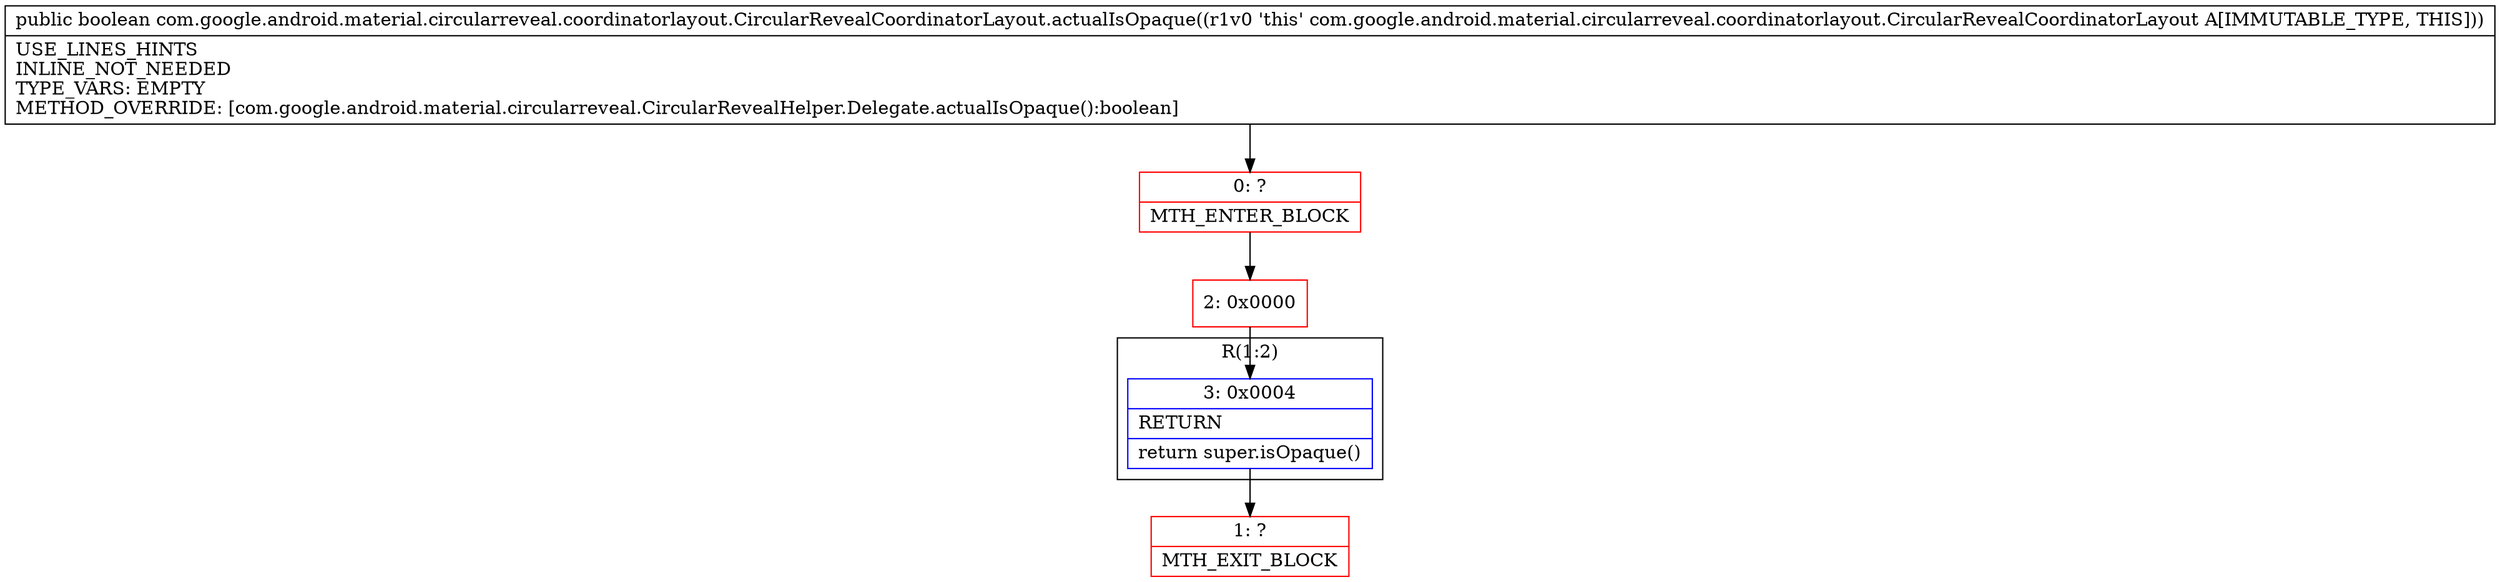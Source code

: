 digraph "CFG forcom.google.android.material.circularreveal.coordinatorlayout.CircularRevealCoordinatorLayout.actualIsOpaque()Z" {
subgraph cluster_Region_1749996730 {
label = "R(1:2)";
node [shape=record,color=blue];
Node_3 [shape=record,label="{3\:\ 0x0004|RETURN\l|return super.isOpaque()\l}"];
}
Node_0 [shape=record,color=red,label="{0\:\ ?|MTH_ENTER_BLOCK\l}"];
Node_2 [shape=record,color=red,label="{2\:\ 0x0000}"];
Node_1 [shape=record,color=red,label="{1\:\ ?|MTH_EXIT_BLOCK\l}"];
MethodNode[shape=record,label="{public boolean com.google.android.material.circularreveal.coordinatorlayout.CircularRevealCoordinatorLayout.actualIsOpaque((r1v0 'this' com.google.android.material.circularreveal.coordinatorlayout.CircularRevealCoordinatorLayout A[IMMUTABLE_TYPE, THIS]))  | USE_LINES_HINTS\lINLINE_NOT_NEEDED\lTYPE_VARS: EMPTY\lMETHOD_OVERRIDE: [com.google.android.material.circularreveal.CircularRevealHelper.Delegate.actualIsOpaque():boolean]\l}"];
MethodNode -> Node_0;Node_3 -> Node_1;
Node_0 -> Node_2;
Node_2 -> Node_3;
}

